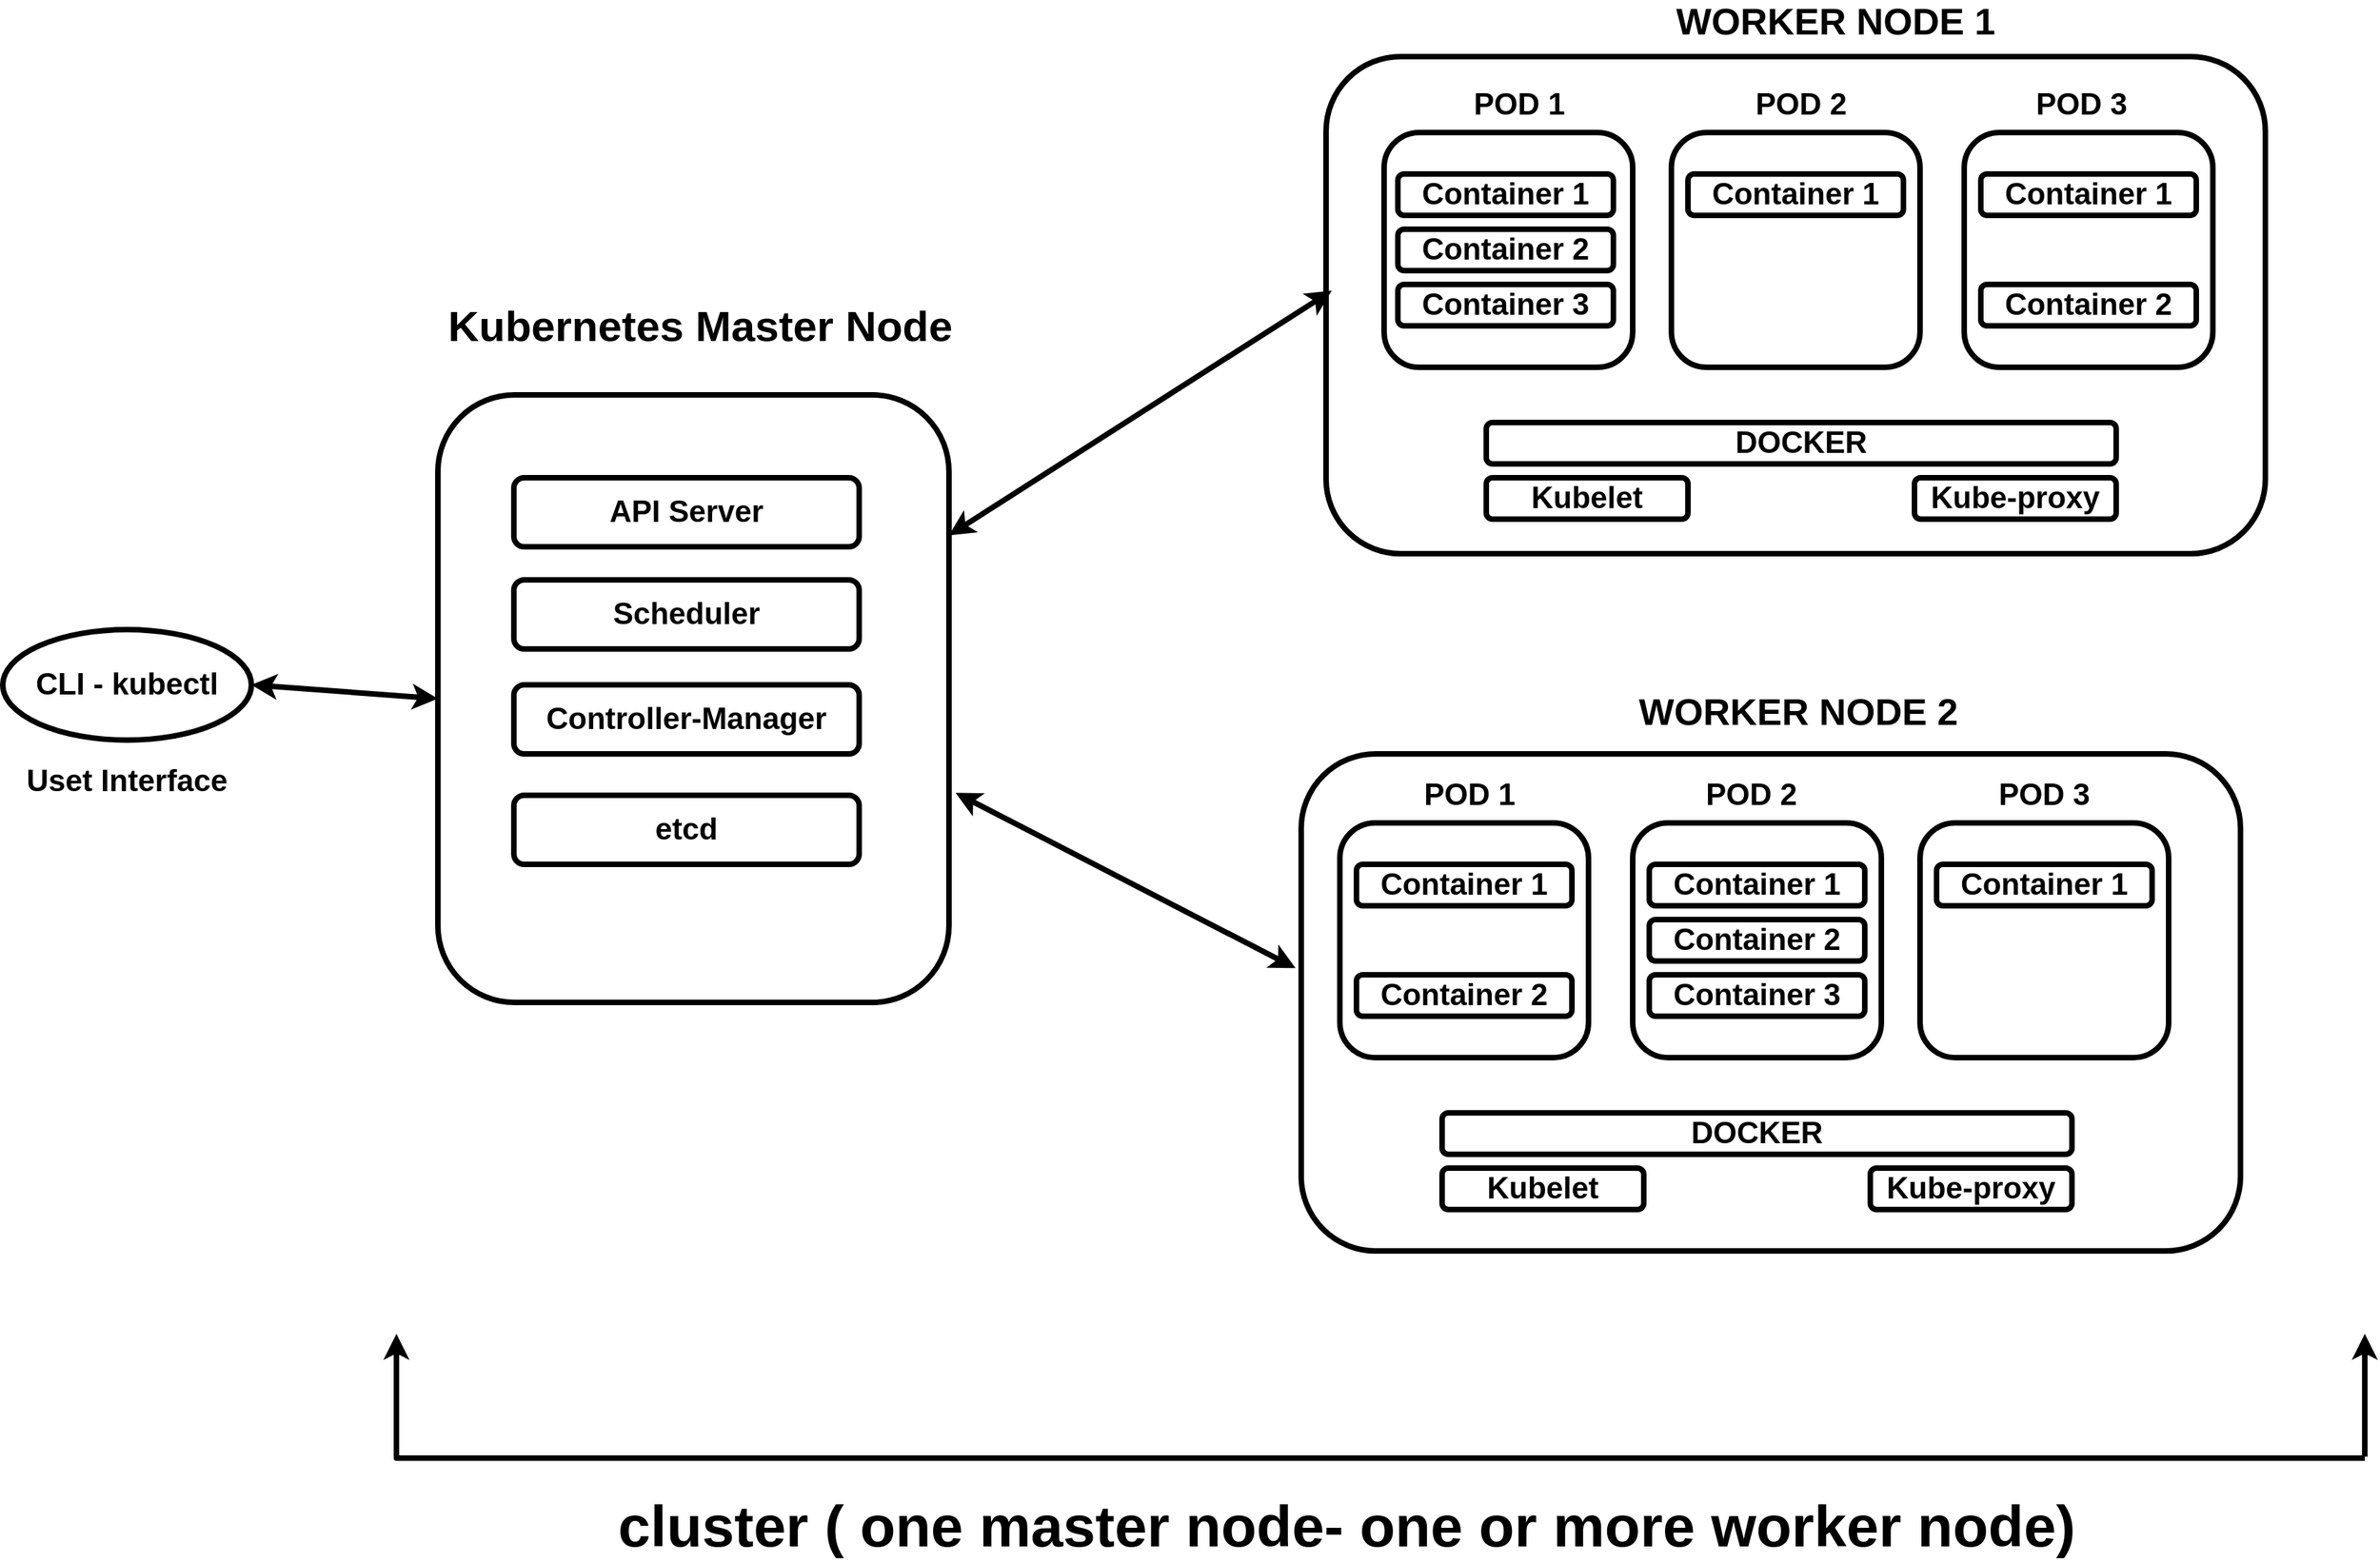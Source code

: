 <mxfile version="11.1.4" type="device"><diagram id="3HmKRyMecU2fJ_ynbZ30" name="Page-1"><mxGraphModel dx="3197" dy="1373" grid="1" gridSize="10" guides="1" tooltips="1" connect="1" arrows="1" fold="1" page="1" pageScale="1" pageWidth="827" pageHeight="1169" background="#FFFFFF" math="0" shadow="0"><root><mxCell id="0"/><mxCell id="1" parent="0"/><mxCell id="9cbAPZTH4_JroRtmrNJM-1" value="Container 1" style="rounded=1;whiteSpace=wrap;html=1;strokeWidth=4;fontSize=22;fontStyle=1" parent="1" vertex="1"><mxGeometry x="290" y="240" width="156" height="30" as="geometry"/></mxCell><mxCell id="9cbAPZTH4_JroRtmrNJM-2" value="Container 2" style="rounded=1;whiteSpace=wrap;html=1;strokeWidth=4;fontSize=22;fontStyle=1" parent="1" vertex="1"><mxGeometry x="290" y="280" width="156" height="30" as="geometry"/></mxCell><mxCell id="9cbAPZTH4_JroRtmrNJM-3" value="Container 3" style="rounded=1;whiteSpace=wrap;html=1;strokeWidth=4;fontSize=22;fontStyle=1" parent="1" vertex="1"><mxGeometry x="290" y="320" width="156" height="30" as="geometry"/></mxCell><mxCell id="9cbAPZTH4_JroRtmrNJM-4" value="" style="rounded=1;whiteSpace=wrap;html=1;fillColor=none;strokeWidth=4;fontSize=22;fontStyle=1" parent="1" vertex="1"><mxGeometry x="280" y="210" width="180" height="170" as="geometry"/></mxCell><mxCell id="9cbAPZTH4_JroRtmrNJM-5" value="Container 1" style="rounded=1;whiteSpace=wrap;html=1;strokeWidth=4;fontSize=22;fontStyle=1" parent="1" vertex="1"><mxGeometry x="500" y="240" width="156" height="30" as="geometry"/></mxCell><mxCell id="9cbAPZTH4_JroRtmrNJM-9" value="Container 1" style="rounded=1;whiteSpace=wrap;html=1;strokeWidth=4;fontSize=22;fontStyle=1" parent="1" vertex="1"><mxGeometry x="712" y="240" width="156" height="30" as="geometry"/></mxCell><mxCell id="9cbAPZTH4_JroRtmrNJM-11" value="Container 2" style="rounded=1;whiteSpace=wrap;html=1;strokeWidth=4;fontSize=22;fontStyle=1" parent="1" vertex="1"><mxGeometry x="712" y="320" width="156" height="30" as="geometry"/></mxCell><mxCell id="9cbAPZTH4_JroRtmrNJM-13" value="" style="rounded=1;whiteSpace=wrap;html=1;fillColor=none;strokeWidth=4;fontSize=22;fontStyle=1" parent="1" vertex="1"><mxGeometry x="488" y="210" width="180" height="170" as="geometry"/></mxCell><mxCell id="9cbAPZTH4_JroRtmrNJM-14" value="" style="rounded=1;whiteSpace=wrap;html=1;fillColor=none;strokeWidth=4;fontSize=22;fontStyle=1" parent="1" vertex="1"><mxGeometry x="700" y="210" width="180" height="170" as="geometry"/></mxCell><mxCell id="9cbAPZTH4_JroRtmrNJM-15" value="&lt;span style=&quot;font-size: 22px;&quot;&gt;POD 1&lt;/span&gt;" style="text;html=1;strokeColor=none;fillColor=none;align=center;verticalAlign=middle;whiteSpace=wrap;rounded=0;strokeWidth=4;fontSize=22;fontStyle=1" parent="1" vertex="1"><mxGeometry x="342" y="180" width="72" height="20" as="geometry"/></mxCell><mxCell id="9cbAPZTH4_JroRtmrNJM-16" value="&lt;span style=&quot;font-size: 22px;&quot;&gt;POD 2&lt;/span&gt;" style="text;html=1;strokeColor=none;fillColor=none;align=center;verticalAlign=middle;whiteSpace=wrap;rounded=0;strokeWidth=4;fontSize=22;fontStyle=1" parent="1" vertex="1"><mxGeometry x="546" y="180" width="72" height="20" as="geometry"/></mxCell><mxCell id="9cbAPZTH4_JroRtmrNJM-17" value="&lt;span style=&quot;font-size: 22px;&quot;&gt;POD 3&lt;/span&gt;" style="text;html=1;strokeColor=none;fillColor=none;align=center;verticalAlign=middle;whiteSpace=wrap;rounded=0;strokeWidth=4;fontSize=22;fontStyle=1" parent="1" vertex="1"><mxGeometry x="750" y="180" width="70" height="20" as="geometry"/></mxCell><mxCell id="9cbAPZTH4_JroRtmrNJM-22" value="&lt;span style=&quot;font-size: 22px;&quot;&gt;DOCKER&lt;/span&gt;" style="rounded=1;whiteSpace=wrap;html=1;fillColor=none;strokeWidth=4;fontSize=22;fontStyle=1" parent="1" vertex="1"><mxGeometry x="354" y="420" width="456" height="30" as="geometry"/></mxCell><mxCell id="9cbAPZTH4_JroRtmrNJM-23" value="&lt;span style=&quot;font-size: 22px;&quot;&gt;Kubelet&lt;/span&gt;" style="rounded=1;whiteSpace=wrap;html=1;fillColor=none;strokeWidth=4;fontSize=22;fontStyle=1" parent="1" vertex="1"><mxGeometry x="354" y="460" width="146" height="30" as="geometry"/></mxCell><mxCell id="9cbAPZTH4_JroRtmrNJM-25" value="&lt;span style=&quot;font-size: 22px;&quot;&gt;Kube-proxy&lt;/span&gt;" style="rounded=1;whiteSpace=wrap;html=1;fillColor=none;strokeWidth=4;fontSize=22;fontStyle=1" parent="1" vertex="1"><mxGeometry x="664" y="460" width="146" height="30" as="geometry"/></mxCell><mxCell id="9cbAPZTH4_JroRtmrNJM-26" value="" style="rounded=1;whiteSpace=wrap;html=1;fillColor=none;strokeWidth=4;fontSize=22;" parent="1" vertex="1"><mxGeometry x="238" y="155" width="680" height="360" as="geometry"/></mxCell><mxCell id="9cbAPZTH4_JroRtmrNJM-27" value="&lt;b style=&quot;font-size: 27px;&quot;&gt;WORKER NODE 1&lt;/b&gt;" style="text;html=1;strokeColor=none;fillColor=none;align=center;verticalAlign=middle;whiteSpace=wrap;rounded=0;fontSize=27;strokeWidth=4;" parent="1" vertex="1"><mxGeometry x="484" y="120" width="246" height="20" as="geometry"/></mxCell><mxCell id="9cbAPZTH4_JroRtmrNJM-28" value="Container 1" style="rounded=1;whiteSpace=wrap;html=1;strokeWidth=4;fontSize=22;fontStyle=1" parent="1" vertex="1"><mxGeometry x="472" y="740" width="156" height="30" as="geometry"/></mxCell><mxCell id="9cbAPZTH4_JroRtmrNJM-29" value="Container 2" style="rounded=1;whiteSpace=wrap;html=1;strokeWidth=4;fontSize=22;fontStyle=1" parent="1" vertex="1"><mxGeometry x="472" y="780" width="156" height="30" as="geometry"/></mxCell><mxCell id="9cbAPZTH4_JroRtmrNJM-30" value="Container 3" style="rounded=1;whiteSpace=wrap;html=1;strokeWidth=4;fontSize=22;fontStyle=1" parent="1" vertex="1"><mxGeometry x="472" y="820" width="156" height="30" as="geometry"/></mxCell><mxCell id="9cbAPZTH4_JroRtmrNJM-31" value="" style="rounded=1;whiteSpace=wrap;html=1;fillColor=none;strokeWidth=4;fontSize=22;fontStyle=1" parent="1" vertex="1"><mxGeometry x="460" y="710" width="180" height="170" as="geometry"/></mxCell><mxCell id="9cbAPZTH4_JroRtmrNJM-32" value="Container 1" style="rounded=1;whiteSpace=wrap;html=1;strokeWidth=4;fontSize=22;fontStyle=1" parent="1" vertex="1"><mxGeometry x="680" y="740" width="156" height="30" as="geometry"/></mxCell><mxCell id="9cbAPZTH4_JroRtmrNJM-33" value="Container 1" style="rounded=1;whiteSpace=wrap;html=1;strokeWidth=4;fontSize=22;fontStyle=1" parent="1" vertex="1"><mxGeometry x="260" y="740" width="156" height="30" as="geometry"/></mxCell><mxCell id="9cbAPZTH4_JroRtmrNJM-34" value="Container 2" style="rounded=1;whiteSpace=wrap;html=1;strokeWidth=4;fontSize=22;fontStyle=1" parent="1" vertex="1"><mxGeometry x="260" y="820" width="156" height="30" as="geometry"/></mxCell><mxCell id="9cbAPZTH4_JroRtmrNJM-35" value="" style="rounded=1;whiteSpace=wrap;html=1;fillColor=none;strokeWidth=4;fontSize=22;fontStyle=1" parent="1" vertex="1"><mxGeometry x="668" y="710" width="180" height="170" as="geometry"/></mxCell><mxCell id="9cbAPZTH4_JroRtmrNJM-36" value="" style="rounded=1;whiteSpace=wrap;html=1;fillColor=none;strokeWidth=4;fontSize=22;fontStyle=1" parent="1" vertex="1"><mxGeometry x="248" y="710" width="180" height="170" as="geometry"/></mxCell><mxCell id="9cbAPZTH4_JroRtmrNJM-37" value="&lt;span style=&quot;font-size: 22px;&quot;&gt;POD 1&lt;/span&gt;" style="text;html=1;strokeColor=none;fillColor=none;align=center;verticalAlign=middle;whiteSpace=wrap;rounded=0;strokeWidth=4;fontSize=22;fontStyle=1" parent="1" vertex="1"><mxGeometry x="303" y="680" width="78" height="20" as="geometry"/></mxCell><mxCell id="9cbAPZTH4_JroRtmrNJM-38" value="&lt;span style=&quot;font-size: 22px;&quot;&gt;POD 2&lt;/span&gt;" style="text;html=1;strokeColor=none;fillColor=none;align=center;verticalAlign=middle;whiteSpace=wrap;rounded=0;strokeWidth=4;fontSize=22;fontStyle=1" parent="1" vertex="1"><mxGeometry x="510" y="680" width="72" height="20" as="geometry"/></mxCell><mxCell id="9cbAPZTH4_JroRtmrNJM-39" value="&lt;span style=&quot;font-size: 22px;&quot;&gt;POD 3&lt;/span&gt;" style="text;html=1;strokeColor=none;fillColor=none;align=center;verticalAlign=middle;whiteSpace=wrap;rounded=0;strokeWidth=4;fontSize=22;fontStyle=1" parent="1" vertex="1"><mxGeometry x="718" y="680" width="80" height="20" as="geometry"/></mxCell><mxCell id="9cbAPZTH4_JroRtmrNJM-40" value="&lt;span style=&quot;font-size: 22px;&quot;&gt;DOCKER&lt;/span&gt;" style="rounded=1;whiteSpace=wrap;html=1;fillColor=none;strokeWidth=4;fontSize=22;fontStyle=1" parent="1" vertex="1"><mxGeometry x="322" y="920" width="456" height="30" as="geometry"/></mxCell><mxCell id="9cbAPZTH4_JroRtmrNJM-41" value="&lt;span style=&quot;font-size: 22px;&quot;&gt;Kubelet&lt;/span&gt;" style="rounded=1;whiteSpace=wrap;html=1;fillColor=none;strokeWidth=4;fontSize=22;fontStyle=1" parent="1" vertex="1"><mxGeometry x="322" y="960" width="146" height="30" as="geometry"/></mxCell><mxCell id="9cbAPZTH4_JroRtmrNJM-42" value="&lt;span style=&quot;font-size: 22px;&quot;&gt;Kube-proxy&lt;/span&gt;" style="rounded=1;whiteSpace=wrap;html=1;fillColor=none;strokeWidth=4;fontSize=22;fontStyle=1" parent="1" vertex="1"><mxGeometry x="632" y="960" width="146" height="30" as="geometry"/></mxCell><mxCell id="9cbAPZTH4_JroRtmrNJM-43" value="" style="rounded=1;whiteSpace=wrap;html=1;fillColor=none;strokeWidth=4;fontSize=22;fontStyle=1" parent="1" vertex="1"><mxGeometry x="220" y="660" width="680" height="360" as="geometry"/></mxCell><mxCell id="9cbAPZTH4_JroRtmrNJM-44" value="&lt;b style=&quot;font-size: 27px;&quot;&gt;WORKER NODE 2&lt;/b&gt;" style="text;html=1;strokeColor=none;fillColor=none;align=center;verticalAlign=middle;whiteSpace=wrap;rounded=0;fontSize=27;strokeWidth=4;" parent="1" vertex="1"><mxGeometry x="452" y="620" width="256" height="20" as="geometry"/></mxCell><mxCell id="9cbAPZTH4_JroRtmrNJM-49" value="API Server" style="rounded=1;whiteSpace=wrap;html=1;fillColor=none;fontSize=22;strokeWidth=4;fontStyle=1" parent="1" vertex="1"><mxGeometry x="-350" y="460" width="250" height="50" as="geometry"/></mxCell><mxCell id="9cbAPZTH4_JroRtmrNJM-50" value="Scheduler" style="rounded=1;whiteSpace=wrap;html=1;fillColor=none;fontSize=22;strokeWidth=4;fontStyle=1" parent="1" vertex="1"><mxGeometry x="-350" y="534" width="250" height="50" as="geometry"/></mxCell><mxCell id="9cbAPZTH4_JroRtmrNJM-51" value="Controller-Manager" style="rounded=1;whiteSpace=wrap;html=1;fillColor=none;fontSize=22;strokeWidth=4;fontStyle=1" parent="1" vertex="1"><mxGeometry x="-350" y="610" width="250" height="50" as="geometry"/></mxCell><mxCell id="9cbAPZTH4_JroRtmrNJM-52" value="etcd" style="rounded=1;whiteSpace=wrap;html=1;fillColor=none;fontSize=22;strokeWidth=4;fontStyle=1" parent="1" vertex="1"><mxGeometry x="-350" y="690" width="250" height="50" as="geometry"/></mxCell><mxCell id="9cbAPZTH4_JroRtmrNJM-53" value="" style="rounded=1;whiteSpace=wrap;html=1;fillColor=none;fontSize=22;strokeWidth=4;fontStyle=1" parent="1" vertex="1"><mxGeometry x="-405" y="400" width="370" height="440" as="geometry"/></mxCell><mxCell id="9cbAPZTH4_JroRtmrNJM-54" value="&lt;b style=&quot;font-size: 31px;&quot;&gt;&lt;font style=&quot;font-size: 31px;&quot;&gt;Kubernetes Master Node&lt;/font&gt;&lt;/b&gt;" style="text;html=1;strokeColor=none;fillColor=none;align=center;verticalAlign=middle;whiteSpace=wrap;rounded=0;fontSize=31;strokeWidth=4;" parent="1" vertex="1"><mxGeometry x="-405" y="340" width="380" height="20" as="geometry"/></mxCell><mxCell id="9cbAPZTH4_JroRtmrNJM-55" value="" style="endArrow=classic;startArrow=classic;html=1;fontSize=22;entryX=0.006;entryY=0.471;entryDx=0;entryDy=0;entryPerimeter=0;strokeWidth=4;" parent="1" source="9cbAPZTH4_JroRtmrNJM-53" target="9cbAPZTH4_JroRtmrNJM-26" edge="1"><mxGeometry width="50" height="50" relative="1" as="geometry"><mxPoint x="430" y="620" as="sourcePoint"/><mxPoint x="480" y="570" as="targetPoint"/></mxGeometry></mxCell><mxCell id="9cbAPZTH4_JroRtmrNJM-57" value="" style="endArrow=classic;startArrow=classic;html=1;fontSize=22;exitX=1.013;exitY=0.655;exitDx=0;exitDy=0;exitPerimeter=0;entryX=-0.006;entryY=0.431;entryDx=0;entryDy=0;entryPerimeter=0;strokeWidth=4;" parent="1" source="9cbAPZTH4_JroRtmrNJM-53" target="9cbAPZTH4_JroRtmrNJM-43" edge="1"><mxGeometry width="50" height="50" relative="1" as="geometry"><mxPoint x="430" y="620" as="sourcePoint"/><mxPoint x="480" y="570" as="targetPoint"/></mxGeometry></mxCell><mxCell id="9cbAPZTH4_JroRtmrNJM-58" value="&lt;b style=&quot;font-size: 22px;&quot;&gt;CLI - kubectl&lt;/b&gt;" style="ellipse;whiteSpace=wrap;html=1;fillColor=none;fontSize=22;strokeWidth=4;" parent="1" vertex="1"><mxGeometry x="-720" y="570" width="180" height="80" as="geometry"/></mxCell><mxCell id="9cbAPZTH4_JroRtmrNJM-59" value="" style="endArrow=classic;startArrow=classic;html=1;fontSize=22;exitX=1;exitY=0.5;exitDx=0;exitDy=0;entryX=0;entryY=0.5;entryDx=0;entryDy=0;strokeWidth=4;" parent="1" source="9cbAPZTH4_JroRtmrNJM-58" target="9cbAPZTH4_JroRtmrNJM-53" edge="1"><mxGeometry width="50" height="50" relative="1" as="geometry"><mxPoint x="-160" y="620" as="sourcePoint"/><mxPoint x="-110" y="570" as="targetPoint"/></mxGeometry></mxCell><mxCell id="9cbAPZTH4_JroRtmrNJM-60" value="Uset Interface" style="text;html=1;strokeColor=none;fillColor=none;align=center;verticalAlign=middle;whiteSpace=wrap;rounded=0;fontSize=22;strokeWidth=4;fontStyle=1" parent="1" vertex="1"><mxGeometry x="-720" y="670" width="180" height="20" as="geometry"/></mxCell><mxCell id="9cbAPZTH4_JroRtmrNJM-61" value="" style="endArrow=none;html=1;fontSize=22;strokeWidth=4;" parent="1" edge="1"><mxGeometry width="50" height="50" relative="1" as="geometry"><mxPoint x="-270" y="1170" as="sourcePoint"/><mxPoint x="990" y="1170" as="targetPoint"/><Array as="points"><mxPoint x="-440" y="1170"/></Array></mxGeometry></mxCell><mxCell id="9cbAPZTH4_JroRtmrNJM-63" value="" style="endArrow=classic;html=1;fontSize=22;strokeWidth=4;" parent="1" edge="1"><mxGeometry width="50" height="50" relative="1" as="geometry"><mxPoint x="-435" y="1169" as="sourcePoint"/><mxPoint x="-435" y="1080" as="targetPoint"/></mxGeometry></mxCell><mxCell id="9cbAPZTH4_JroRtmrNJM-64" value="" style="endArrow=classic;html=1;fontSize=22;strokeWidth=4;" parent="1" edge="1"><mxGeometry width="50" height="50" relative="1" as="geometry"><mxPoint x="990" y="1169" as="sourcePoint"/><mxPoint x="990" y="1080" as="targetPoint"/></mxGeometry></mxCell><mxCell id="9cbAPZTH4_JroRtmrNJM-65" value="&lt;b style=&quot;font-size: 42px;&quot;&gt;&lt;font style=&quot;font-size: 42px;&quot;&gt;cluster ( one master node- one or more worker node)&lt;/font&gt;&lt;/b&gt;" style="text;html=1;strokeColor=none;fillColor=none;align=center;verticalAlign=middle;whiteSpace=wrap;rounded=0;strokeWidth=4;fontSize=42;" parent="1" vertex="1"><mxGeometry x="-330" y="1210" width="1166" height="20" as="geometry"/></mxCell></root></mxGraphModel></diagram></mxfile>